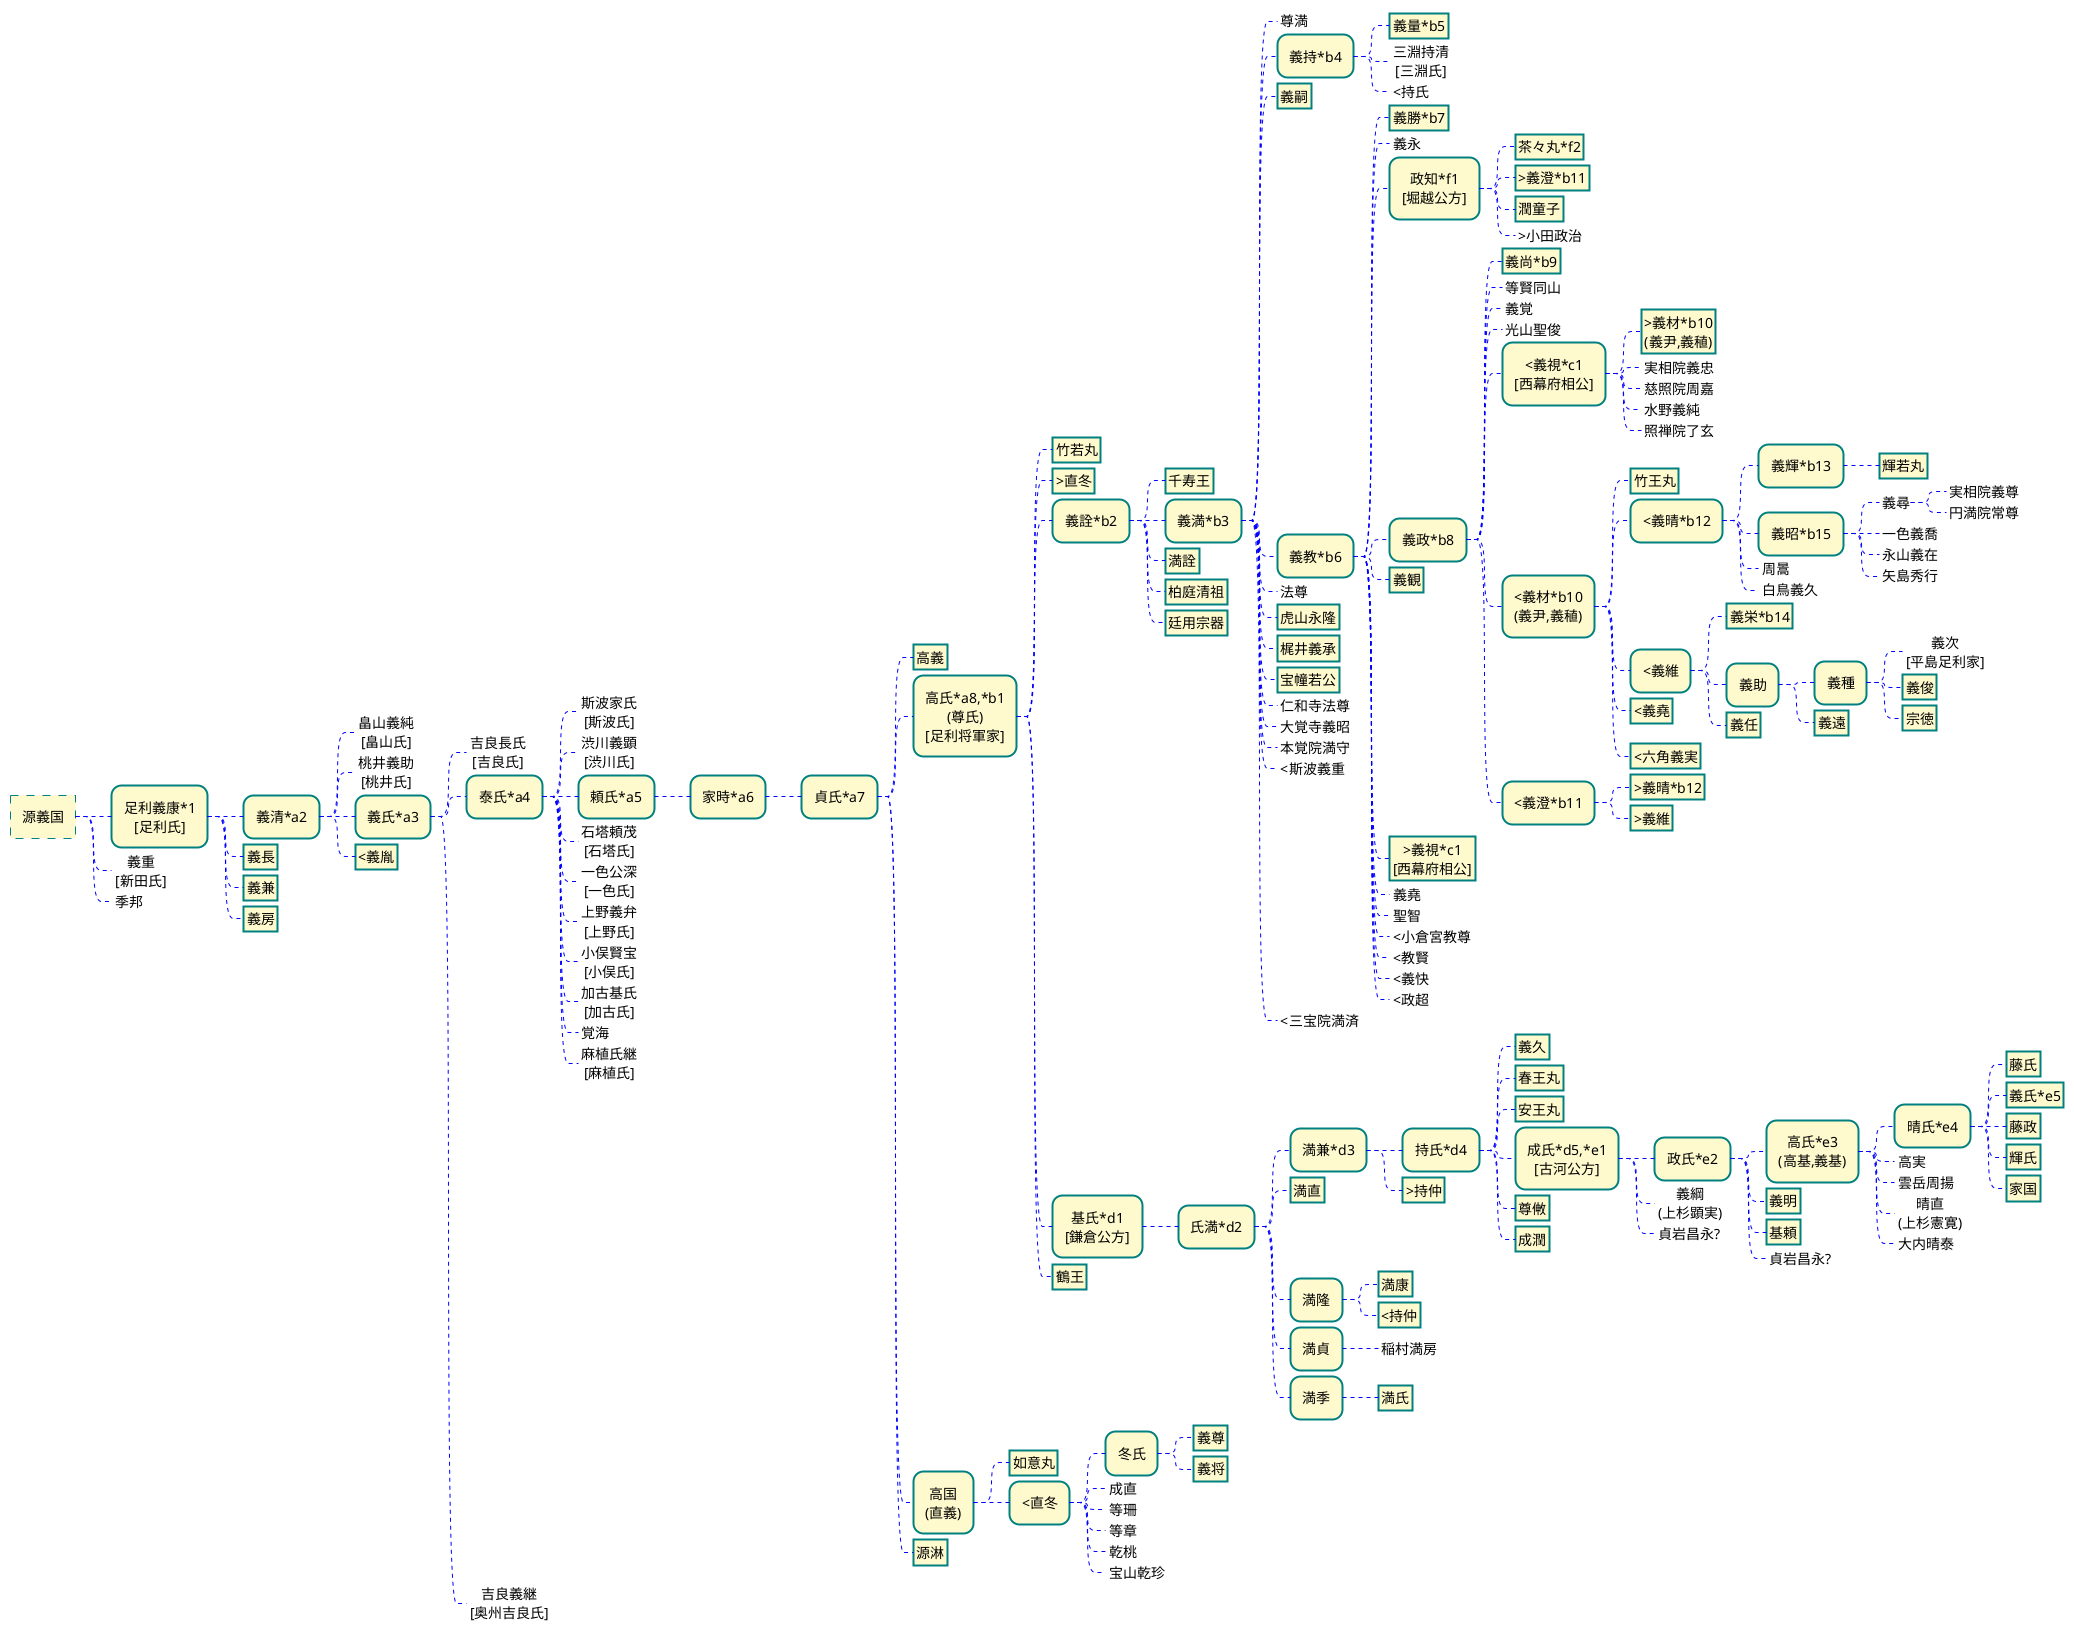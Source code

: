 @startmindmap
<style>
node {
    Padding 12
    Margin 3
    HorizontalAlignment center
    LineColor Teal
    LineThickness 2.0
    BackgroundColor LemonChiffon
    RoundCorner 20
    MaximumWidth 100
}

rootNode {
    LineStyle 8.0;3.0
    LineColor Teal
    BackgroundColor LemonChiffon
    LineThickness 1.0
    RoundCorner 0
    Shadowing 0.0
}

leafNode {
    LineColor Teal
    RoundCorner 0
    Padding 3
}

arrow {
    LineStyle 4
    LineThickness 1
    LineColor blue
}
</style>

* 源義国
	* 足利義康*1\n[足利氏]
		* 義清*a2
			*_ 畠山義純\n[畠山氏]
			*_ 桃井義助\n[桃井氏]
			* 義氏*a3
				*_ 吉良長氏\n[吉良氏]
				* 泰氏*a4
					*_ 斯波家氏\n[斯波氏]
					*_ 渋川義顕\n[渋川氏]
					* 頼氏*a5
						* 家時*a6
							* 貞氏*a7
								* 高義
								* 高氏*a8,*b1\n(尊氏)\n[足利将軍家]
									* 竹若丸
									* >直冬
									* 義詮*b2
										* 千寿王
										* 義満*b3
											*_ 尊満
											* 義持*b4
												* 義量*b5
												*_ 三淵持清\n[三淵氏]
												*_ <持氏
											* 義嗣
											* 義教*b6
												* 義勝*b7
												*_ 義永
												* 政知*f1\n[堀越公方]
													* 茶々丸*f2
													* >義澄*b11
													* 潤童子
													*_ >小田政治
												* 義政*b8
													* 義尚*b9
													*_ 等賢同山
													*_ 義覚
													*_ 光山聖俊
													* <義視*c1\n[西幕府相公]
														* >義材*b10\n(義尹,義稙)
														*_ 実相院義忠
														*_ 慈照院周嘉
														*_ 水野義純
														*_ 照禅院了玄
													* <義材*b10\n(義尹,義稙)
														* 竹王丸
														* <義晴*b12
															* 義輝*b13
																* 輝若丸
															* 義昭*b15
																*_ 義尋
																	*_ 実相院義尊
																	*_ 円満院常尊
																*_ 一色義喬
																*_ 永山義在
																*_ 矢島秀行
															*_ 周暠
															*_ 白鳥義久
														* <義維
															* 義栄*b14
															* 義助
																* 義種
																	*_ 義次\n[平島足利家]
																	* 義俊
																	* 宗徳
																* 義遠
															* 義任
														* <義堯
														* <六角義実
													* <義澄*b11
														* >義晴*b12
														* >義維
												* 義観
												* >義視*c1\n[西幕府相公]
												*_ 義堯
												*_ 聖智
												*_ <小倉宮教尊
												*_ <教賢
												*_ <義快
												*_ <政超
											*_ 法尊
											* 虎山永隆
											* 梶井義承
											* 宝幢若公
											*_ 仁和寺法尊
											*_ 大覚寺義昭
											*_ 本覚院満守
											*_ <斯波義重
											*_ <三宝院満済
										* 満詮
										* 柏庭清祖
										* 廷用宗器
									* 基氏*d1\n[鎌倉公方]
										* 氏満*d2
											* 満兼*d3
												* 持氏*d4
													* 義久
													* 春王丸
													* 安王丸
													* 成氏*d5,*e1\n[古河公方]
														* 政氏*e2
															* 高氏*e3\n(高基,義基)
																* 晴氏*e4
																	* 藤氏
																	* 義氏*e5
																	* 藤政
																	* 輝氏
																	* 家国
																*_ 高実
																*_ 雲岳周揚
																*_ 晴直\n(上杉憲寛)
																*_ 大内晴泰
															* 義明
															* 基頼
															*_ 貞岩昌永?
														*_ 義綱\n(上杉顕実)
														*_ 貞岩昌永?
													* 尊敒
													* 成潤
												* >持仲
											* 満直
											* 満隆
												* 満康
												* <持仲
											* 満貞
												*_ 稲村満房
											* 満季
												* 満氏
									* 鶴王
								* 高国\n(直義)
									* 如意丸
									* <直冬
										* 冬氏
											* 義尊
											* 義将
										*_ 成直
										*_ 等珊
										*_ 等章
										*_ 乾桃
										*_ 宝山乾珍
								* 源淋
					*_ 石塔頼茂\n[石塔氏]
					*_ 一色公深\n[一色氏]
					*_ 上野義弁\n[上野氏]
					*_ 小俣賢宝\n[小俣氏]
					*_ 加古基氏\n[加古氏]
					*_ 覚海
					*_ 麻植氏継\n[麻植氏]
				*_ 吉良義継\n[奥州吉良氏]
			* <義胤
		* 義長
		* 義兼
		* 義房
	*_ 義重\n[新田氏]
	*_ 季邦
@endmindmap
